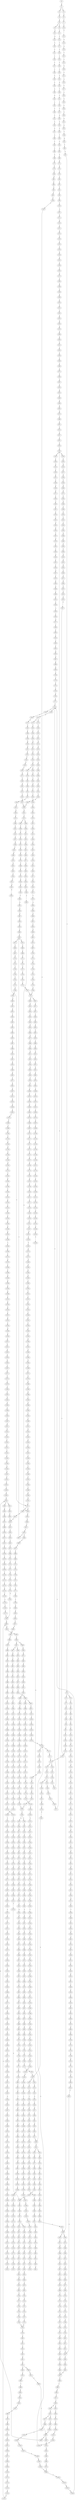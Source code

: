 strict digraph  {
	S0 -> S1 [ label = A ];
	S1 -> S2 [ label = G ];
	S1 -> S3 [ label = C ];
	S2 -> S4 [ label = A ];
	S3 -> S5 [ label = C ];
	S4 -> S6 [ label = G ];
	S5 -> S7 [ label = T ];
	S6 -> S8 [ label = T ];
	S6 -> S9 [ label = G ];
	S7 -> S10 [ label = C ];
	S8 -> S11 [ label = C ];
	S9 -> S12 [ label = C ];
	S10 -> S13 [ label = C ];
	S11 -> S14 [ label = T ];
	S12 -> S15 [ label = A ];
	S13 -> S16 [ label = A ];
	S14 -> S17 [ label = C ];
	S15 -> S18 [ label = G ];
	S16 -> S19 [ label = G ];
	S17 -> S20 [ label = T ];
	S18 -> S21 [ label = T ];
	S19 -> S22 [ label = T ];
	S20 -> S23 [ label = C ];
	S21 -> S24 [ label = C ];
	S22 -> S25 [ label = C ];
	S23 -> S26 [ label = T ];
	S24 -> S27 [ label = C ];
	S25 -> S28 [ label = G ];
	S26 -> S29 [ label = C ];
	S27 -> S30 [ label = T ];
	S28 -> S31 [ label = T ];
	S29 -> S32 [ label = G ];
	S30 -> S33 [ label = G ];
	S31 -> S34 [ label = G ];
	S32 -> S35 [ label = G ];
	S33 -> S36 [ label = C ];
	S34 -> S37 [ label = C ];
	S35 -> S38 [ label = T ];
	S36 -> S39 [ label = G ];
	S37 -> S40 [ label = C ];
	S38 -> S41 [ label = C ];
	S39 -> S42 [ label = G ];
	S40 -> S43 [ label = A ];
	S41 -> S44 [ label = T ];
	S42 -> S45 [ label = C ];
	S43 -> S46 [ label = C ];
	S44 -> S47 [ label = C ];
	S45 -> S48 [ label = C ];
	S46 -> S49 [ label = G ];
	S47 -> S50 [ label = G ];
	S48 -> S51 [ label = T ];
	S49 -> S52 [ label = A ];
	S50 -> S53 [ label = G ];
	S51 -> S54 [ label = G ];
	S52 -> S55 [ label = G ];
	S53 -> S56 [ label = T ];
	S54 -> S57 [ label = T ];
	S55 -> S58 [ label = T ];
	S56 -> S59 [ label = T ];
	S57 -> S60 [ label = G ];
	S58 -> S61 [ label = G ];
	S59 -> S62 [ label = C ];
	S60 -> S63 [ label = C ];
	S61 -> S64 [ label = T ];
	S62 -> S65 [ label = A ];
	S63 -> S66 [ label = T ];
	S64 -> S67 [ label = C ];
	S65 -> S68 [ label = A ];
	S66 -> S69 [ label = A ];
	S67 -> S70 [ label = T ];
	S68 -> S71 [ label = G ];
	S69 -> S72 [ label = C ];
	S70 -> S73 [ label = T ];
	S70 -> S74 [ label = C ];
	S71 -> S75 [ label = A ];
	S72 -> S76 [ label = C ];
	S73 -> S77 [ label = C ];
	S74 -> S78 [ label = C ];
	S75 -> S79 [ label = C ];
	S76 -> S80 [ label = T ];
	S77 -> S81 [ label = G ];
	S78 -> S82 [ label = G ];
	S79 -> S83 [ label = C ];
	S80 -> S84 [ label = G ];
	S81 -> S85 [ label = G ];
	S82 -> S86 [ label = T ];
	S83 -> S87 [ label = T ];
	S84 -> S88 [ label = T ];
	S85 -> S89 [ label = T ];
	S86 -> S90 [ label = T ];
	S87 -> S91 [ label = T ];
	S88 -> S92 [ label = C ];
	S89 -> S93 [ label = C ];
	S90 -> S94 [ label = C ];
	S91 -> S95 [ label = T ];
	S92 -> S96 [ label = C ];
	S93 -> S97 [ label = C ];
	S94 -> S98 [ label = C ];
	S95 -> S99 [ label = T ];
	S96 -> S100 [ label = T ];
	S97 -> S101 [ label = T ];
	S98 -> S102 [ label = T ];
	S99 -> S103 [ label = T ];
	S100 -> S104 [ label = T ];
	S101 -> S105 [ label = T ];
	S102 -> S106 [ label = T ];
	S103 -> S107 [ label = G ];
	S104 -> S108 [ label = G ];
	S105 -> S109 [ label = G ];
	S106 -> S110 [ label = A ];
	S107 -> S111 [ label = A ];
	S108 -> S112 [ label = A ];
	S108 -> S113 [ label = T ];
	S109 -> S114 [ label = A ];
	S110 -> S115 [ label = A ];
	S111 -> S116 [ label = A ];
	S112 -> S117 [ label = A ];
	S113 -> S118 [ label = A ];
	S114 -> S119 [ label = A ];
	S115 -> S120 [ label = A ];
	S116 -> S121 [ label = C ];
	S117 -> S122 [ label = C ];
	S118 -> S123 [ label = G ];
	S119 -> S122 [ label = C ];
	S120 -> S124 [ label = C ];
	S121 -> S125 [ label = A ];
	S122 -> S126 [ label = T ];
	S122 -> S127 [ label = A ];
	S123 -> S128 [ label = G ];
	S124 -> S129 [ label = A ];
	S125 -> S130 [ label = G ];
	S126 -> S131 [ label = T ];
	S127 -> S132 [ label = G ];
	S128 -> S133 [ label = A ];
	S129 -> S134 [ label = G ];
	S130 -> S135 [ label = T ];
	S131 -> S136 [ label = C ];
	S132 -> S137 [ label = G ];
	S133 -> S138 [ label = G ];
	S134 -> S139 [ label = G ];
	S135 -> S140 [ label = T ];
	S136 -> S141 [ label = A ];
	S137 -> S142 [ label = G ];
	S137 -> S143 [ label = T ];
	S138 -> S144 [ label = A ];
	S139 -> S145 [ label = T ];
	S140 -> S146 [ label = G ];
	S141 -> S147 [ label = A ];
	S142 -> S148 [ label = T ];
	S143 -> S149 [ label = C ];
	S144 -> S150 [ label = G ];
	S145 -> S151 [ label = C ];
	S146 -> S152 [ label = A ];
	S147 -> S153 [ label = C ];
	S148 -> S154 [ label = C ];
	S149 -> S155 [ label = C ];
	S150 -> S156 [ label = G ];
	S151 -> S157 [ label = T ];
	S152 -> S158 [ label = C ];
	S153 -> S159 [ label = C ];
	S153 -> S160 [ label = T ];
	S154 -> S161 [ label = C ];
	S155 -> S162 [ label = C ];
	S156 -> S163 [ label = T ];
	S157 -> S164 [ label = C ];
	S158 -> S165 [ label = T ];
	S159 -> S166 [ label = G ];
	S160 -> S167 [ label = G ];
	S161 -> S168 [ label = G ];
	S162 -> S169 [ label = T ];
	S163 -> S170 [ label = C ];
	S164 -> S171 [ label = T ];
	S165 -> S172 [ label = G ];
	S166 -> S173 [ label = G ];
	S167 -> S174 [ label = G ];
	S167 -> S175 [ label = C ];
	S168 -> S176 [ label = C ];
	S169 -> S177 [ label = T ];
	S170 -> S178 [ label = C ];
	S171 -> S179 [ label = C ];
	S172 -> S180 [ label = T ];
	S173 -> S181 [ label = C ];
	S174 -> S182 [ label = C ];
	S175 -> S183 [ label = C ];
	S176 -> S184 [ label = C ];
	S177 -> S185 [ label = C ];
	S178 -> S186 [ label = C ];
	S179 -> S187 [ label = C ];
	S180 -> S188 [ label = A ];
	S181 -> S189 [ label = C ];
	S182 -> S190 [ label = C ];
	S183 -> S191 [ label = C ];
	S184 -> S192 [ label = G ];
	S185 -> S193 [ label = T ];
	S185 -> S194 [ label = G ];
	S186 -> S195 [ label = A ];
	S186 -> S196 [ label = G ];
	S187 -> S197 [ label = G ];
	S188 -> S198 [ label = C ];
	S189 -> S199 [ label = C ];
	S190 -> S200 [ label = C ];
	S191 -> S201 [ label = T ];
	S192 -> S202 [ label = C ];
	S192 -> S203 [ label = G ];
	S193 -> S204 [ label = C ];
	S194 -> S205 [ label = C ];
	S195 -> S206 [ label = G ];
	S196 -> S207 [ label = G ];
	S197 -> S208 [ label = T ];
	S198 -> S209 [ label = A ];
	S199 -> S210 [ label = A ];
	S200 -> S211 [ label = A ];
	S201 -> S212 [ label = A ];
	S202 -> S213 [ label = A ];
	S203 -> S214 [ label = A ];
	S204 -> S215 [ label = G ];
	S205 -> S216 [ label = A ];
	S206 -> S217 [ label = A ];
	S207 -> S218 [ label = A ];
	S208 -> S219 [ label = A ];
	S209 -> S220 [ label = C ];
	S210 -> S221 [ label = G ];
	S211 -> S222 [ label = G ];
	S212 -> S223 [ label = G ];
	S213 -> S224 [ label = C ];
	S214 -> S225 [ label = A ];
	S215 -> S226 [ label = T ];
	S216 -> S227 [ label = C ];
	S217 -> S228 [ label = G ];
	S218 -> S229 [ label = G ];
	S219 -> S230 [ label = C ];
	S220 -> S231 [ label = T ];
	S221 -> S232 [ label = T ];
	S222 -> S233 [ label = G ];
	S223 -> S234 [ label = G ];
	S224 -> S235 [ label = G ];
	S225 -> S236 [ label = C ];
	S226 -> S237 [ label = A ];
	S227 -> S238 [ label = G ];
	S228 -> S239 [ label = C ];
	S229 -> S240 [ label = G ];
	S230 -> S241 [ label = A ];
	S231 -> S242 [ label = T ];
	S232 -> S243 [ label = T ];
	S233 -> S244 [ label = T ];
	S234 -> S245 [ label = T ];
	S235 -> S246 [ label = C ];
	S236 -> S247 [ label = T ];
	S237 -> S248 [ label = C ];
	S238 -> S249 [ label = T ];
	S239 -> S250 [ label = C ];
	S240 -> S251 [ label = C ];
	S241 -> S252 [ label = T ];
	S242 -> S253 [ label = G ];
	S243 -> S254 [ label = G ];
	S244 -> S255 [ label = G ];
	S245 -> S256 [ label = G ];
	S246 -> S257 [ label = G ];
	S247 -> S258 [ label = G ];
	S248 -> S259 [ label = G ];
	S249 -> S260 [ label = G ];
	S250 -> S261 [ label = A ];
	S251 -> S262 [ label = G ];
	S252 -> S263 [ label = G ];
	S253 -> S264 [ label = G ];
	S254 -> S265 [ label = T ];
	S255 -> S266 [ label = C ];
	S255 -> S267 [ label = G ];
	S256 -> S268 [ label = T ];
	S257 -> S269 [ label = C ];
	S258 -> S270 [ label = C ];
	S259 -> S271 [ label = G ];
	S260 -> S272 [ label = G ];
	S261 -> S273 [ label = C ];
	S262 -> S274 [ label = T ];
	S263 -> S275 [ label = G ];
	S264 -> S276 [ label = A ];
	S265 -> S277 [ label = G ];
	S266 -> S278 [ label = G ];
	S267 -> S279 [ label = G ];
	S268 -> S280 [ label = G ];
	S269 -> S281 [ label = A ];
	S270 -> S282 [ label = A ];
	S271 -> S283 [ label = C ];
	S272 -> S284 [ label = C ];
	S273 -> S285 [ label = G ];
	S274 -> S286 [ label = G ];
	S275 -> S287 [ label = C ];
	S276 -> S288 [ label = G ];
	S277 -> S289 [ label = C ];
	S278 -> S290 [ label = C ];
	S279 -> S291 [ label = C ];
	S280 -> S292 [ label = C ];
	S281 -> S293 [ label = G ];
	S282 -> S294 [ label = A ];
	S283 -> S295 [ label = T ];
	S284 -> S296 [ label = G ];
	S285 -> S297 [ label = G ];
	S286 -> S298 [ label = G ];
	S287 -> S299 [ label = G ];
	S288 -> S300 [ label = A ];
	S289 -> S301 [ label = G ];
	S290 -> S302 [ label = G ];
	S291 -> S303 [ label = T ];
	S292 -> S304 [ label = G ];
	S293 -> S305 [ label = C ];
	S294 -> S306 [ label = C ];
	S295 -> S307 [ label = A ];
	S296 -> S308 [ label = T ];
	S297 -> S309 [ label = T ];
	S298 -> S310 [ label = T ];
	S299 -> S311 [ label = C ];
	S300 -> S312 [ label = C ];
	S301 -> S313 [ label = T ];
	S302 -> S314 [ label = T ];
	S303 -> S315 [ label = T ];
	S304 -> S316 [ label = T ];
	S305 -> S317 [ label = C ];
	S306 -> S318 [ label = C ];
	S307 -> S319 [ label = C ];
	S308 -> S320 [ label = C ];
	S309 -> S321 [ label = T ];
	S310 -> S322 [ label = A ];
	S311 -> S323 [ label = C ];
	S312 -> S324 [ label = C ];
	S313 -> S325 [ label = C ];
	S314 -> S326 [ label = C ];
	S315 -> S327 [ label = C ];
	S316 -> S328 [ label = C ];
	S317 -> S329 [ label = G ];
	S318 -> S330 [ label = A ];
	S319 -> S331 [ label = T ];
	S320 -> S332 [ label = C ];
	S321 -> S333 [ label = A ];
	S322 -> S334 [ label = T ];
	S323 -> S335 [ label = C ];
	S324 -> S336 [ label = C ];
	S325 -> S337 [ label = G ];
	S326 -> S338 [ label = G ];
	S327 -> S339 [ label = G ];
	S328 -> S340 [ label = G ];
	S329 -> S341 [ label = G ];
	S330 -> S342 [ label = G ];
	S331 -> S343 [ label = G ];
	S332 -> S344 [ label = C ];
	S333 -> S345 [ label = C ];
	S334 -> S346 [ label = G ];
	S335 -> S347 [ label = C ];
	S336 -> S348 [ label = C ];
	S337 -> S349 [ label = A ];
	S338 -> S350 [ label = T ];
	S339 -> S351 [ label = A ];
	S340 -> S349 [ label = A ];
	S341 -> S352 [ label = C ];
	S341 -> S353 [ label = T ];
	S342 -> S354 [ label = A ];
	S343 -> S355 [ label = G ];
	S344 -> S356 [ label = C ];
	S345 -> S357 [ label = T ];
	S346 -> S358 [ label = A ];
	S347 -> S359 [ label = C ];
	S348 -> S360 [ label = C ];
	S349 -> S361 [ label = A ];
	S350 -> S362 [ label = G ];
	S351 -> S363 [ label = A ];
	S352 -> S364 [ label = A ];
	S353 -> S365 [ label = G ];
	S354 -> S366 [ label = A ];
	S355 -> S367 [ label = T ];
	S356 -> S368 [ label = A ];
	S357 -> S369 [ label = G ];
	S358 -> S370 [ label = G ];
	S359 -> S371 [ label = A ];
	S360 -> S372 [ label = C ];
	S361 -> S373 [ label = C ];
	S362 -> S374 [ label = C ];
	S363 -> S375 [ label = C ];
	S364 -> S376 [ label = C ];
	S365 -> S377 [ label = G ];
	S366 -> S378 [ label = C ];
	S367 -> S379 [ label = G ];
	S368 -> S380 [ label = C ];
	S369 -> S381 [ label = C ];
	S370 -> S382 [ label = C ];
	S371 -> S383 [ label = C ];
	S372 -> S384 [ label = T ];
	S373 -> S385 [ label = C ];
	S373 -> S386 [ label = A ];
	S374 -> S387 [ label = A ];
	S375 -> S388 [ label = A ];
	S376 -> S389 [ label = T ];
	S377 -> S390 [ label = A ];
	S378 -> S391 [ label = A ];
	S379 -> S392 [ label = C ];
	S380 -> S393 [ label = T ];
	S381 -> S394 [ label = A ];
	S382 -> S395 [ label = G ];
	S383 -> S396 [ label = T ];
	S384 -> S397 [ label = T ];
	S385 -> S398 [ label = T ];
	S386 -> S399 [ label = C ];
	S387 -> S400 [ label = T ];
	S388 -> S401 [ label = C ];
	S389 -> S402 [ label = T ];
	S390 -> S403 [ label = A ];
	S391 -> S404 [ label = G ];
	S392 -> S405 [ label = T ];
	S393 -> S406 [ label = T ];
	S394 -> S407 [ label = G ];
	S395 -> S408 [ label = G ];
	S396 -> S409 [ label = T ];
	S397 -> S410 [ label = C ];
	S398 -> S411 [ label = T ];
	S399 -> S412 [ label = C ];
	S400 -> S413 [ label = C ];
	S401 -> S414 [ label = G ];
	S402 -> S415 [ label = C ];
	S403 -> S416 [ label = G ];
	S404 -> S417 [ label = C ];
	S405 -> S418 [ label = A ];
	S406 -> S419 [ label = G ];
	S407 -> S420 [ label = A ];
	S408 -> S421 [ label = T ];
	S409 -> S422 [ label = T ];
	S410 -> S423 [ label = A ];
	S411 -> S424 [ label = C ];
	S412 -> S425 [ label = C ];
	S413 -> S426 [ label = C ];
	S414 -> S427 [ label = C ];
	S415 -> S428 [ label = A ];
	S416 -> S429 [ label = A ];
	S417 -> S430 [ label = C ];
	S418 -> S431 [ label = C ];
	S419 -> S432 [ label = A ];
	S420 -> S433 [ label = C ];
	S421 -> S434 [ label = C ];
	S422 -> S435 [ label = A ];
	S423 -> S436 [ label = G ];
	S424 -> S437 [ label = G ];
	S425 -> S438 [ label = G ];
	S426 -> S439 [ label = G ];
	S427 -> S440 [ label = G ];
	S428 -> S441 [ label = G ];
	S429 -> S442 [ label = A ];
	S430 -> S443 [ label = G ];
	S431 -> S444 [ label = T ];
	S432 -> S445 [ label = G ];
	S433 -> S446 [ label = G ];
	S434 -> S447 [ label = G ];
	S435 -> S448 [ label = G ];
	S436 -> S449 [ label = A ];
	S437 -> S450 [ label = T ];
	S438 -> S451 [ label = T ];
	S439 -> S452 [ label = C ];
	S440 -> S453 [ label = C ];
	S441 -> S454 [ label = C ];
	S442 -> S455 [ label = C ];
	S443 -> S456 [ label = T ];
	S444 -> S457 [ label = G ];
	S445 -> S458 [ label = C ];
	S446 -> S459 [ label = G ];
	S447 -> S460 [ label = C ];
	S448 -> S461 [ label = C ];
	S449 -> S462 [ label = G ];
	S450 -> S463 [ label = A ];
	S451 -> S464 [ label = A ];
	S452 -> S465 [ label = A ];
	S453 -> S466 [ label = A ];
	S454 -> S467 [ label = C ];
	S455 -> S468 [ label = G ];
	S456 -> S469 [ label = C ];
	S457 -> S470 [ label = T ];
	S458 -> S471 [ label = C ];
	S459 -> S472 [ label = A ];
	S460 -> S473 [ label = A ];
	S461 -> S474 [ label = C ];
	S462 -> S475 [ label = G ];
	S463 -> S476 [ label = C ];
	S464 -> S477 [ label = C ];
	S465 -> S478 [ label = C ];
	S466 -> S479 [ label = C ];
	S467 -> S480 [ label = G ];
	S468 -> S481 [ label = G ];
	S469 -> S482 [ label = C ];
	S470 -> S483 [ label = A ];
	S471 -> S484 [ label = G ];
	S472 -> S485 [ label = C ];
	S473 -> S486 [ label = C ];
	S474 -> S487 [ label = G ];
	S475 -> S488 [ label = T ];
	S476 -> S489 [ label = T ];
	S477 -> S490 [ label = G ];
	S478 -> S491 [ label = G ];
	S479 -> S492 [ label = G ];
	S480 -> S493 [ label = C ];
	S481 -> S494 [ label = C ];
	S482 -> S495 [ label = T ];
	S483 -> S496 [ label = A ];
	S484 -> S497 [ label = C ];
	S485 -> S498 [ label = A ];
	S486 -> S499 [ label = G ];
	S487 -> S500 [ label = T ];
	S488 -> S501 [ label = C ];
	S489 -> S502 [ label = T ];
	S490 -> S503 [ label = T ];
	S491 -> S504 [ label = T ];
	S492 -> S505 [ label = T ];
	S493 -> S506 [ label = C ];
	S494 -> S507 [ label = A ];
	S495 -> S508 [ label = C ];
	S496 -> S509 [ label = C ];
	S497 -> S510 [ label = C ];
	S498 -> S511 [ label = C ];
	S499 -> S512 [ label = C ];
	S500 -> S513 [ label = C ];
	S501 -> S514 [ label = C ];
	S502 -> S515 [ label = C ];
	S503 -> S516 [ label = C ];
	S504 -> S517 [ label = C ];
	S505 -> S518 [ label = C ];
	S506 -> S519 [ label = C ];
	S507 -> S520 [ label = C ];
	S508 -> S521 [ label = T ];
	S509 -> S522 [ label = A ];
	S510 -> S523 [ label = C ];
	S511 -> S524 [ label = A ];
	S512 -> S525 [ label = G ];
	S513 -> S526 [ label = C ];
	S514 -> S527 [ label = C ];
	S515 -> S528 [ label = A ];
	S516 -> S529 [ label = C ];
	S517 -> S530 [ label = G ];
	S518 -> S531 [ label = C ];
	S519 -> S532 [ label = C ];
	S520 -> S533 [ label = C ];
	S520 -> S534 [ label = T ];
	S521 -> S535 [ label = G ];
	S522 -> S536 [ label = C ];
	S523 -> S537 [ label = C ];
	S524 -> S538 [ label = C ];
	S525 -> S539 [ label = C ];
	S526 -> S540 [ label = C ];
	S527 -> S541 [ label = T ];
	S528 -> S542 [ label = A ];
	S529 -> S543 [ label = A ];
	S530 -> S544 [ label = A ];
	S531 -> S545 [ label = A ];
	S532 -> S546 [ label = T ];
	S533 -> S547 [ label = G ];
	S534 -> S548 [ label = G ];
	S535 -> S549 [ label = T ];
	S536 -> S550 [ label = A ];
	S537 -> S546 [ label = T ];
	S538 -> S551 [ label = C ];
	S539 -> S552 [ label = G ];
	S540 -> S553 [ label = A ];
	S541 -> S554 [ label = T ];
	S542 -> S555 [ label = G ];
	S543 -> S556 [ label = G ];
	S544 -> S557 [ label = G ];
	S545 -> S558 [ label = G ];
	S546 -> S559 [ label = T ];
	S546 -> S560 [ label = C ];
	S547 -> S561 [ label = G ];
	S548 -> S562 [ label = G ];
	S549 -> S563 [ label = C ];
	S550 -> S564 [ label = C ];
	S551 -> S565 [ label = T ];
	S552 -> S566 [ label = G ];
	S553 -> S567 [ label = C ];
	S554 -> S185 [ label = C ];
	S555 -> S568 [ label = C ];
	S556 -> S569 [ label = C ];
	S557 -> S570 [ label = C ];
	S558 -> S571 [ label = C ];
	S559 -> S572 [ label = C ];
	S560 -> S573 [ label = C ];
	S561 -> S574 [ label = G ];
	S562 -> S575 [ label = G ];
	S563 -> S576 [ label = G ];
	S564 -> S577 [ label = G ];
	S565 -> S578 [ label = C ];
	S566 -> S579 [ label = C ];
	S567 -> S580 [ label = C ];
	S568 -> S581 [ label = G ];
	S569 -> S582 [ label = G ];
	S570 -> S583 [ label = G ];
	S571 -> S584 [ label = T ];
	S571 -> S582 [ label = G ];
	S572 -> S585 [ label = A ];
	S573 -> S586 [ label = A ];
	S574 -> S587 [ label = A ];
	S575 -> S588 [ label = A ];
	S576 -> S589 [ label = T ];
	S577 -> S590 [ label = C ];
	S578 -> S591 [ label = T ];
	S579 -> S592 [ label = T ];
	S580 -> S593 [ label = A ];
	S581 -> S594 [ label = A ];
	S582 -> S595 [ label = A ];
	S583 -> S596 [ label = A ];
	S584 -> S597 [ label = T ];
	S585 -> S598 [ label = C ];
	S586 -> S599 [ label = C ];
	S587 -> S600 [ label = A ];
	S588 -> S601 [ label = A ];
	S589 -> S602 [ label = G ];
	S590 -> S603 [ label = T ];
	S591 -> S604 [ label = A ];
	S592 -> S605 [ label = G ];
	S593 -> S606 [ label = C ];
	S594 -> S607 [ label = G ];
	S595 -> S608 [ label = G ];
	S596 -> S609 [ label = G ];
	S597 -> S610 [ label = C ];
	S598 -> S611 [ label = G ];
	S599 -> S612 [ label = C ];
	S600 -> S613 [ label = T ];
	S601 -> S614 [ label = C ];
	S602 -> S615 [ label = G ];
	S603 -> S616 [ label = C ];
	S604 -> S617 [ label = G ];
	S605 -> S618 [ label = G ];
	S606 -> S619 [ label = C ];
	S607 -> S620 [ label = T ];
	S608 -> S621 [ label = T ];
	S609 -> S622 [ label = T ];
	S610 -> S623 [ label = A ];
	S611 -> S624 [ label = C ];
	S612 -> S625 [ label = C ];
	S613 -> S626 [ label = T ];
	S614 -> S627 [ label = T ];
	S615 -> S628 [ label = T ];
	S616 -> S629 [ label = C ];
	S617 -> S630 [ label = A ];
	S618 -> S631 [ label = A ];
	S619 -> S632 [ label = G ];
	S620 -> S633 [ label = C ];
	S621 -> S634 [ label = C ];
	S622 -> S635 [ label = C ];
	S623 -> S636 [ label = C ];
	S624 -> S637 [ label = T ];
	S625 -> S638 [ label = G ];
	S626 -> S639 [ label = G ];
	S627 -> S640 [ label = G ];
	S628 -> S641 [ label = A ];
	S629 -> S642 [ label = T ];
	S630 -> S643 [ label = A ];
	S631 -> S644 [ label = A ];
	S632 -> S645 [ label = A ];
	S633 -> S646 [ label = C ];
	S634 -> S647 [ label = C ];
	S634 -> S648 [ label = T ];
	S635 -> S649 [ label = G ];
	S636 -> S650 [ label = G ];
	S637 -> S651 [ label = C ];
	S638 -> S652 [ label = C ];
	S639 -> S653 [ label = A ];
	S640 -> S654 [ label = G ];
	S642 -> S655 [ label = A ];
	S643 -> S656 [ label = C ];
	S644 -> S657 [ label = T ];
	S645 -> S658 [ label = T ];
	S646 -> S659 [ label = C ];
	S647 -> S659 [ label = C ];
	S648 -> S660 [ label = C ];
	S649 -> S661 [ label = A ];
	S650 -> S662 [ label = C ];
	S651 -> S663 [ label = C ];
	S652 -> S664 [ label = C ];
	S653 -> S665 [ label = A ];
	S654 -> S666 [ label = A ];
	S655 -> S667 [ label = G ];
	S656 -> S668 [ label = G ];
	S657 -> S669 [ label = G ];
	S658 -> S670 [ label = C ];
	S659 -> S671 [ label = T ];
	S659 -> S672 [ label = G ];
	S660 -> S673 [ label = G ];
	S661 -> S674 [ label = A ];
	S662 -> S675 [ label = C ];
	S663 -> S676 [ label = G ];
	S664 -> S677 [ label = G ];
	S665 -> S678 [ label = C ];
	S666 -> S679 [ label = C ];
	S667 -> S680 [ label = A ];
	S668 -> S681 [ label = A ];
	S669 -> S682 [ label = G ];
	S670 -> S683 [ label = G ];
	S671 -> S684 [ label = C ];
	S672 -> S685 [ label = C ];
	S673 -> S686 [ label = T ];
	S674 -> S687 [ label = C ];
	S675 -> S688 [ label = C ];
	S676 -> S689 [ label = G ];
	S677 -> S690 [ label = G ];
	S678 -> S691 [ label = C ];
	S679 -> S692 [ label = C ];
	S680 -> S693 [ label = A ];
	S681 -> S694 [ label = G ];
	S682 -> S695 [ label = G ];
	S683 -> S696 [ label = G ];
	S684 -> S697 [ label = C ];
	S685 -> S698 [ label = C ];
	S686 -> S699 [ label = C ];
	S687 -> S700 [ label = C ];
	S688 -> S701 [ label = T ];
	S689 -> S702 [ label = T ];
	S690 -> S703 [ label = T ];
	S691 -> S704 [ label = C ];
	S692 -> S705 [ label = C ];
	S693 -> S706 [ label = C ];
	S694 -> S707 [ label = G ];
	S695 -> S708 [ label = G ];
	S696 -> S709 [ label = T ];
	S697 -> S710 [ label = G ];
	S698 -> S711 [ label = T ];
	S699 -> S712 [ label = T ];
	S700 -> S713 [ label = T ];
	S701 -> S714 [ label = T ];
	S702 -> S715 [ label = T ];
	S703 -> S716 [ label = C ];
	S704 -> S717 [ label = G ];
	S705 -> S718 [ label = G ];
	S706 -> S719 [ label = T ];
	S707 -> S720 [ label = T ];
	S708 -> S721 [ label = T ];
	S709 -> S722 [ label = T ];
	S710 -> S723 [ label = G ];
	S711 -> S724 [ label = G ];
	S712 -> S725 [ label = G ];
	S713 -> S726 [ label = G ];
	S714 -> S727 [ label = C ];
	S715 -> S728 [ label = G ];
	S716 -> S729 [ label = C ];
	S717 -> S730 [ label = T ];
	S718 -> S731 [ label = T ];
	S719 -> S732 [ label = T ];
	S720 -> S733 [ label = G ];
	S721 -> S734 [ label = C ];
	S722 -> S735 [ label = C ];
	S723 -> S736 [ label = T ];
	S724 -> S737 [ label = T ];
	S725 -> S738 [ label = T ];
	S726 -> S739 [ label = T ];
	S727 -> S740 [ label = A ];
	S728 -> S741 [ label = C ];
	S729 -> S742 [ label = C ];
	S730 -> S743 [ label = C ];
	S731 -> S744 [ label = C ];
	S732 -> S745 [ label = C ];
	S733 -> S746 [ label = T ];
	S734 -> S747 [ label = C ];
	S735 -> S748 [ label = C ];
	S736 -> S749 [ label = C ];
	S737 -> S750 [ label = C ];
	S738 -> S751 [ label = T ];
	S739 -> S752 [ label = C ];
	S740 -> S753 [ label = T ];
	S741 -> S754 [ label = A ];
	S742 -> S755 [ label = A ];
	S743 -> S756 [ label = T ];
	S744 -> S757 [ label = T ];
	S745 -> S758 [ label = A ];
	S746 -> S759 [ label = C ];
	S747 -> S760 [ label = G ];
	S748 -> S761 [ label = A ];
	S749 -> S762 [ label = T ];
	S750 -> S763 [ label = G ];
	S751 -> S764 [ label = C ];
	S752 -> S765 [ label = G ];
	S753 -> S766 [ label = C ];
	S754 -> S767 [ label = C ];
	S755 -> S768 [ label = G ];
	S756 -> S769 [ label = C ];
	S757 -> S770 [ label = C ];
	S758 -> S771 [ label = A ];
	S759 -> S772 [ label = C ];
	S760 -> S773 [ label = C ];
	S761 -> S774 [ label = G ];
	S762 -> S775 [ label = G ];
	S763 -> S776 [ label = C ];
	S764 -> S777 [ label = C ];
	S765 -> S778 [ label = C ];
	S766 -> S779 [ label = C ];
	S767 -> S780 [ label = T ];
	S768 -> S781 [ label = T ];
	S769 -> S782 [ label = G ];
	S770 -> S782 [ label = G ];
	S771 -> S153 [ label = C ];
	S772 -> S783 [ label = C ];
	S773 -> S784 [ label = C ];
	S774 -> S785 [ label = T ];
	S775 -> S786 [ label = G ];
	S776 -> S787 [ label = G ];
	S777 -> S788 [ label = G ];
	S778 -> S789 [ label = G ];
	S779 -> S790 [ label = A ];
	S780 -> S791 [ label = G ];
	S781 -> S792 [ label = G ];
	S782 -> S793 [ label = G ];
	S783 -> S794 [ label = T ];
	S784 -> S192 [ label = G ];
	S785 -> S795 [ label = G ];
	S786 -> S796 [ label = A ];
	S787 -> S797 [ label = C ];
	S788 -> S798 [ label = T ];
	S789 -> S797 [ label = C ];
	S790 -> S799 [ label = G ];
	S791 -> S800 [ label = G ];
	S792 -> S801 [ label = G ];
	S793 -> S802 [ label = C ];
	S794 -> S803 [ label = G ];
	S795 -> S804 [ label = G ];
	S796 -> S805 [ label = G ];
	S797 -> S806 [ label = G ];
	S797 -> S807 [ label = A ];
	S798 -> S808 [ label = G ];
	S799 -> S809 [ label = A ];
	S800 -> S810 [ label = T ];
	S801 -> S811 [ label = T ];
	S802 -> S812 [ label = A ];
	S803 -> S813 [ label = T ];
	S804 -> S814 [ label = T ];
	S805 -> S815 [ label = G ];
	S806 -> S816 [ label = A ];
	S807 -> S817 [ label = A ];
	S808 -> S818 [ label = G ];
	S809 -> S819 [ label = A ];
	S810 -> S820 [ label = C ];
	S811 -> S821 [ label = C ];
	S812 -> S822 [ label = C ];
	S813 -> S823 [ label = C ];
	S814 -> S824 [ label = C ];
	S815 -> S825 [ label = G ];
	S816 -> S826 [ label = G ];
	S817 -> S827 [ label = C ];
	S818 -> S828 [ label = C ];
	S819 -> S829 [ label = C ];
	S820 -> S830 [ label = G ];
	S821 -> S831 [ label = G ];
	S822 -> S832 [ label = C ];
	S823 -> S833 [ label = C ];
	S824 -> S831 [ label = G ];
	S825 -> S834 [ label = T ];
	S826 -> S835 [ label = C ];
	S827 -> S836 [ label = C ];
	S828 -> S837 [ label = C ];
	S829 -> S838 [ label = C ];
	S830 -> S839 [ label = T ];
	S831 -> S840 [ label = T ];
	S832 -> S841 [ label = G ];
	S833 -> S842 [ label = T ];
	S834 -> S843 [ label = G ];
	S835 -> S844 [ label = A ];
	S836 -> S845 [ label = C ];
	S837 -> S846 [ label = C ];
	S838 -> S847 [ label = A ];
	S838 -> S848 [ label = G ];
	S839 -> S849 [ label = C ];
	S840 -> S850 [ label = C ];
	S841 -> S851 [ label = A ];
	S842 -> S852 [ label = A ];
	S843 -> S853 [ label = T ];
	S844 -> S854 [ label = G ];
	S845 -> S855 [ label = G ];
	S846 -> S856 [ label = G ];
	S847 -> S857 [ label = G ];
	S847 -> S858 [ label = C ];
	S848 -> S859 [ label = G ];
	S849 -> S860 [ label = C ];
	S850 -> S861 [ label = C ];
	S851 -> S862 [ label = G ];
	S851 -> S863 [ label = A ];
	S852 -> S864 [ label = C ];
	S853 -> S865 [ label = T ];
	S854 -> S866 [ label = T ];
	S855 -> S867 [ label = T ];
	S856 -> S868 [ label = T ];
	S857 -> S869 [ label = A ];
	S858 -> S870 [ label = C ];
	S859 -> S871 [ label = A ];
	S860 -> S872 [ label = G ];
	S861 -> S872 [ label = G ];
	S862 -> S873 [ label = T ];
	S863 -> S874 [ label = T ];
	S864 -> S875 [ label = T ];
	S865 -> S876 [ label = C ];
	S866 -> S877 [ label = G ];
	S867 -> S878 [ label = A ];
	S868 -> S879 [ label = C ];
	S869 -> S880 [ label = C ];
	S870 -> S881 [ label = A ];
	S871 -> S882 [ label = C ];
	S872 -> S883 [ label = T ];
	S873 -> S884 [ label = C ];
	S874 -> S885 [ label = G ];
	S875 -> S886 [ label = A ];
	S876 -> S887 [ label = C ];
	S877 -> S888 [ label = C ];
	S878 -> S889 [ label = C ];
	S879 -> S890 [ label = C ];
	S880 -> S891 [ label = T ];
	S881 -> S892 [ label = C ];
	S882 -> S893 [ label = G ];
	S883 -> S894 [ label = C ];
	S884 -> S895 [ label = C ];
	S885 -> S896 [ label = T ];
	S886 -> S897 [ label = C ];
	S887 -> S898 [ label = A ];
	S888 -> S899 [ label = A ];
	S889 -> S900 [ label = A ];
	S890 -> S901 [ label = A ];
	S891 -> S902 [ label = C ];
	S892 -> S903 [ label = C ];
	S893 -> S904 [ label = C ];
	S894 -> S905 [ label = A ];
	S895 -> S906 [ label = A ];
	S895 -> S907 [ label = T ];
	S896 -> S908 [ label = A ];
	S897 -> S909 [ label = C ];
	S898 -> S910 [ label = G ];
	S899 -> S911 [ label = A ];
	S900 -> S912 [ label = G ];
	S901 -> S913 [ label = G ];
	S902 -> S914 [ label = C ];
	S903 -> S915 [ label = C ];
	S904 -> S916 [ label = C ];
	S905 -> S917 [ label = C ];
	S906 -> S918 [ label = G ];
	S907 -> S919 [ label = C ];
	S908 -> S920 [ label = G ];
	S909 -> S921 [ label = A ];
	S910 -> S922 [ label = C ];
	S911 -> S923 [ label = C ];
	S912 -> S924 [ label = C ];
	S913 -> S925 [ label = T ];
	S914 -> S926 [ label = C ];
	S915 -> S927 [ label = C ];
	S916 -> S928 [ label = C ];
	S917 -> S929 [ label = C ];
	S918 -> S930 [ label = T ];
	S918 -> S931 [ label = C ];
	S919 -> S932 [ label = G ];
	S920 -> S933 [ label = T ];
	S921 -> S934 [ label = G ];
	S922 -> S935 [ label = A ];
	S923 -> S936 [ label = A ];
	S924 -> S937 [ label = A ];
	S925 -> S938 [ label = A ];
	S926 -> S939 [ label = A ];
	S927 -> S940 [ label = T ];
	S928 -> S941 [ label = A ];
	S929 -> S942 [ label = C ];
	S929 -> S943 [ label = G ];
	S930 -> S944 [ label = A ];
	S931 -> S945 [ label = T ];
	S932 -> S946 [ label = A ];
	S933 -> S947 [ label = T ];
	S934 -> S948 [ label = G ];
	S935 -> S949 [ label = G ];
	S936 -> S950 [ label = G ];
	S937 -> S951 [ label = G ];
	S938 -> S952 [ label = G ];
	S939 -> S953 [ label = T ];
	S940 -> S954 [ label = T ];
	S941 -> S955 [ label = T ];
	S942 -> S956 [ label = T ];
	S943 -> S957 [ label = A ];
	S944 -> S958 [ label = G ];
	S945 -> S959 [ label = T ];
	S946 -> S960 [ label = A ];
	S947 -> S961 [ label = T ];
	S948 -> S962 [ label = A ];
	S949 -> S963 [ label = A ];
	S950 -> S964 [ label = C ];
	S951 -> S965 [ label = G ];
	S952 -> S966 [ label = C ];
	S953 -> S967 [ label = C ];
	S954 -> S968 [ label = C ];
	S955 -> S969 [ label = C ];
	S956 -> S970 [ label = G ];
	S957 -> S971 [ label = A ];
	S957 -> S972 [ label = G ];
	S958 -> S973 [ label = G ];
	S959 -> S610 [ label = C ];
	S960 -> S974 [ label = C ];
	S961 -> S975 [ label = C ];
	S962 -> S976 [ label = G ];
	S963 -> S977 [ label = T ];
	S964 -> S978 [ label = T ];
	S965 -> S979 [ label = T ];
	S966 -> S980 [ label = T ];
	S967 -> S981 [ label = T ];
	S968 -> S982 [ label = C ];
	S968 -> S983 [ label = G ];
	S969 -> S984 [ label = G ];
	S970 -> S985 [ label = T ];
	S971 -> S986 [ label = T ];
	S972 -> S987 [ label = T ];
	S973 -> S988 [ label = G ];
	S974 -> S989 [ label = T ];
	S975 -> S990 [ label = A ];
	S976 -> S991 [ label = A ];
	S977 -> S992 [ label = A ];
	S978 -> S993 [ label = A ];
	S979 -> S994 [ label = G ];
	S980 -> S995 [ label = C ];
	S981 -> S996 [ label = G ];
	S982 -> S997 [ label = T ];
	S983 -> S998 [ label = A ];
	S984 -> S999 [ label = T ];
	S985 -> S1000 [ label = C ];
	S986 -> S1001 [ label = C ];
	S987 -> S1002 [ label = C ];
	S988 -> S1003 [ label = T ];
	S989 -> S1004 [ label = T ];
	S990 -> S1005 [ label = C ];
	S991 -> S1006 [ label = G ];
	S992 -> S1007 [ label = A ];
	S993 -> S1008 [ label = C ];
	S994 -> S1009 [ label = C ];
	S995 -> S1010 [ label = C ];
	S996 -> S1011 [ label = C ];
	S997 -> S1012 [ label = G ];
	S998 -> S1013 [ label = T ];
	S999 -> S1014 [ label = C ];
	S1000 -> S1015 [ label = C ];
	S1001 -> S1016 [ label = C ];
	S1002 -> S895 [ label = C ];
	S1003 -> S1017 [ label = C ];
	S1004 -> S1018 [ label = C ];
	S1005 -> S1019 [ label = T ];
	S1006 -> S1020 [ label = T ];
	S1007 -> S1021 [ label = A ];
	S1008 -> S1022 [ label = G ];
	S1009 -> S1023 [ label = A ];
	S1010 -> S1024 [ label = A ];
	S1011 -> S1025 [ label = C ];
	S1012 -> S1026 [ label = T ];
	S1013 -> S1027 [ label = C ];
	S1014 -> S1028 [ label = C ];
	S1015 -> S1029 [ label = T ];
	S1016 -> S1030 [ label = T ];
	S1017 -> S1031 [ label = A ];
	S1018 -> S1032 [ label = A ];
	S1019 -> S1033 [ label = C ];
	S1020 -> S1034 [ label = C ];
	S1021 -> S1035 [ label = A ];
	S1022 -> S1036 [ label = A ];
	S1023 -> S1037 [ label = C ];
	S1024 -> S1038 [ label = C ];
	S1025 -> S1039 [ label = A ];
	S1026 -> S1040 [ label = C ];
	S1027 -> S1041 [ label = G ];
	S1028 -> S1042 [ label = T ];
	S1029 -> S1043 [ label = T ];
	S1030 -> S1044 [ label = C ];
	S1031 -> S1045 [ label = C ];
	S1032 -> S1046 [ label = A ];
	S1033 -> S1047 [ label = C ];
	S1034 -> S1048 [ label = A ];
	S1035 -> S1049 [ label = A ];
	S1036 -> S1050 [ label = G ];
	S1037 -> S1051 [ label = G ];
	S1038 -> S1052 [ label = C ];
	S1039 -> S1053 [ label = G ];
	S1040 -> S1054 [ label = C ];
	S1041 -> S1055 [ label = T ];
	S1042 -> S1056 [ label = C ];
	S1043 -> S108 [ label = G ];
	S1044 -> S1057 [ label = G ];
	S1045 -> S1058 [ label = T ];
	S1046 -> S153 [ label = C ];
	S1047 -> S1059 [ label = T ];
	S1048 -> S1060 [ label = G ];
	S1049 -> S1061 [ label = C ];
	S1050 -> S1062 [ label = A ];
	S1051 -> S1063 [ label = C ];
	S1052 -> S1064 [ label = G ];
	S1053 -> S1065 [ label = T ];
	S1054 -> S1066 [ label = T ];
	S1055 -> S1067 [ label = T ];
	S1056 -> S1068 [ label = T ];
	S1057 -> S1069 [ label = A ];
	S1058 -> S1070 [ label = C ];
	S1059 -> S1071 [ label = T ];
	S1060 -> S1072 [ label = G ];
	S1061 -> S1073 [ label = T ];
	S1062 -> S1074 [ label = A ];
	S1063 -> S1075 [ label = G ];
	S1064 -> S1076 [ label = G ];
	S1065 -> S1077 [ label = C ];
	S1066 -> S1078 [ label = T ];
	S1067 -> S1079 [ label = T ];
	S1068 -> S1080 [ label = T ];
	S1069 -> S1081 [ label = A ];
	S1070 -> S1082 [ label = G ];
	S1071 -> S1083 [ label = T ];
	S1072 -> S1084 [ label = A ];
	S1073 -> S1085 [ label = T ];
	S1074 -> S1086 [ label = C ];
	S1075 -> S1087 [ label = G ];
	S1076 -> S1088 [ label = A ];
	S1077 -> S1089 [ label = G ];
	S1078 -> S108 [ label = G ];
	S1079 -> S1090 [ label = G ];
	S1080 -> S1091 [ label = C ];
	S1081 -> S1092 [ label = C ];
	S1082 -> S1093 [ label = C ];
	S1083 -> S1094 [ label = C ];
	S1084 -> S1095 [ label = C ];
	S1085 -> S1096 [ label = T ];
	S1086 -> S1097 [ label = T ];
	S1087 -> S1098 [ label = T ];
	S1088 -> S1099 [ label = C ];
	S1089 -> S1100 [ label = T ];
	S1090 -> S1101 [ label = T ];
	S1091 -> S1102 [ label = T ];
	S1092 -> S989 [ label = T ];
	S1093 -> S1103 [ label = T ];
	S1094 -> S1104 [ label = A ];
	S1095 -> S1105 [ label = C ];
	S1096 -> S1106 [ label = G ];
	S1097 -> S1107 [ label = G ];
	S1098 -> S1108 [ label = G ];
	S1099 -> S1109 [ label = G ];
	S1100 -> S1110 [ label = A ];
	S1101 -> S1111 [ label = A ];
	S1102 -> S1112 [ label = C ];
	S1103 -> S1113 [ label = T ];
	S1104 -> S1114 [ label = T ];
	S1105 -> S1115 [ label = A ];
	S1106 -> S1116 [ label = C ];
	S1107 -> S1117 [ label = G ];
	S1108 -> S1118 [ label = C ];
	S1109 -> S1119 [ label = T ];
	S1110 -> S1120 [ label = A ];
	S1111 -> S1121 [ label = G ];
	S1112 -> S1122 [ label = G ];
	S1113 -> S1123 [ label = C ];
	S1114 -> S1124 [ label = C ];
	S1115 -> S1125 [ label = G ];
	S1116 -> S1126 [ label = C ];
	S1117 -> S1127 [ label = C ];
	S1118 -> S1128 [ label = C ];
	S1119 -> S1129 [ label = C ];
	S1120 -> S1130 [ label = G ];
	S1121 -> S1131 [ label = G ];
	S1122 -> S1132 [ label = G ];
	S1123 -> S1133 [ label = A ];
	S1124 -> S1134 [ label = C ];
	S1125 -> S1135 [ label = T ];
	S1126 -> S1136 [ label = G ];
	S1127 -> S1137 [ label = G ];
	S1128 -> S1138 [ label = G ];
	S1129 -> S1139 [ label = G ];
	S1130 -> S1140 [ label = A ];
	S1131 -> S1141 [ label = A ];
	S1132 -> S1142 [ label = A ];
	S1133 -> S1143 [ label = T ];
	S1134 -> S1144 [ label = A ];
	S1135 -> S1145 [ label = C ];
	S1136 -> S1146 [ label = T ];
	S1137 -> S1147 [ label = C ];
	S1138 -> S1148 [ label = C ];
	S1139 -> S1149 [ label = T ];
	S1140 -> S1150 [ label = C ];
	S1141 -> S1151 [ label = A ];
	S1142 -> S1152 [ label = G ];
	S1143 -> S1153 [ label = C ];
	S1144 -> S1154 [ label = G ];
	S1145 -> S1155 [ label = T ];
	S1146 -> S1156 [ label = A ];
	S1147 -> S1157 [ label = A ];
	S1148 -> S1158 [ label = A ];
	S1149 -> S1159 [ label = G ];
	S1150 -> S1160 [ label = G ];
	S1151 -> S1161 [ label = A ];
	S1152 -> S1162 [ label = A ];
	S1153 -> S1163 [ label = C ];
	S1154 -> S809 [ label = A ];
	S1155 -> S1164 [ label = C ];
	S1156 -> S1165 [ label = G ];
	S1157 -> S1166 [ label = G ];
	S1158 -> S1167 [ label = A ];
	S1159 -> S1168 [ label = A ];
	S1160 -> S1169 [ label = G ];
	S1161 -> S1170 [ label = G ];
	S1162 -> S1171 [ label = G ];
	S1163 -> S1172 [ label = A ];
	S1164 -> S1173 [ label = T ];
	S1165 -> S1174 [ label = C ];
	S1166 -> S1175 [ label = C ];
	S1167 -> S1176 [ label = C ];
	S1168 -> S1177 [ label = C ];
	S1169 -> S1178 [ label = C ];
	S1170 -> S1179 [ label = G ];
	S1171 -> S1180 [ label = G ];
	S1172 -> S799 [ label = G ];
	S1173 -> S1181 [ label = G ];
	S1174 -> S1182 [ label = C ];
	S1175 -> S1183 [ label = G ];
	S1176 -> S1184 [ label = C ];
	S1177 -> S1185 [ label = C ];
	S1178 -> S1186 [ label = T ];
	S1179 -> S1187 [ label = T ];
	S1180 -> S1188 [ label = T ];
	S1181 -> S1189 [ label = T ];
	S1182 -> S1190 [ label = G ];
	S1183 -> S1191 [ label = G ];
	S1184 -> S1192 [ label = A ];
	S1185 -> S1193 [ label = G ];
	S1186 -> S1194 [ label = C ];
	S1187 -> S1195 [ label = C ];
	S1188 -> S1196 [ label = C ];
	S1189 -> S1197 [ label = A ];
	S1190 -> S1198 [ label = G ];
	S1191 -> S1199 [ label = G ];
	S1192 -> S1200 [ label = G ];
	S1193 -> S1201 [ label = G ];
	S1194 -> S1202 [ label = T ];
	S1195 -> S1203 [ label = C ];
	S1196 -> S178 [ label = C ];
	S1198 -> S1204 [ label = T ];
	S1199 -> S1205 [ label = T ];
	S1200 -> S1206 [ label = T ];
	S1201 -> S1207 [ label = T ];
	S1202 -> S1208 [ label = C ];
	S1203 -> S1209 [ label = C ];
	S1204 -> S1210 [ label = G ];
	S1205 -> S1211 [ label = G ];
	S1206 -> S1212 [ label = C ];
	S1207 -> S1213 [ label = C ];
	S1208 -> S1214 [ label = G ];
	S1209 -> S1215 [ label = G ];
	S1210 -> S1216 [ label = A ];
	S1211 -> S1217 [ label = C ];
	S1212 -> S1218 [ label = G ];
	S1213 -> S1219 [ label = G ];
	S1214 -> S1220 [ label = A ];
	S1215 -> S1221 [ label = A ];
	S1216 -> S1222 [ label = C ];
	S1217 -> S1223 [ label = C ];
	S1218 -> S1224 [ label = C ];
	S1219 -> S1225 [ label = C ];
	S1220 -> S1226 [ label = A ];
	S1221 -> S1227 [ label = A ];
	S1222 -> S1228 [ label = G ];
	S1223 -> S1229 [ label = G ];
	S1224 -> S1230 [ label = G ];
	S1225 -> S1231 [ label = G ];
	S1226 -> S1232 [ label = G ];
	S1227 -> S1233 [ label = G ];
	S1228 -> S1234 [ label = T ];
	S1229 -> S1235 [ label = C ];
	S1230 -> S1236 [ label = C ];
	S1231 -> S1237 [ label = T ];
	S1232 -> S1238 [ label = T ];
	S1233 -> S1239 [ label = T ];
	S1234 -> S1240 [ label = G ];
	S1235 -> S1241 [ label = C ];
	S1236 -> S1242 [ label = A ];
	S1237 -> S1243 [ label = A ];
	S1238 -> S1244 [ label = C ];
	S1239 -> S1245 [ label = C ];
	S1240 -> S1246 [ label = G ];
	S1241 -> S1247 [ label = G ];
	S1242 -> S1248 [ label = G ];
	S1243 -> S1249 [ label = G ];
	S1244 -> S1250 [ label = G ];
	S1245 -> S1251 [ label = G ];
	S1246 -> S1252 [ label = G ];
	S1247 -> S1253 [ label = G ];
	S1248 -> S1254 [ label = C ];
	S1249 -> S1255 [ label = C ];
	S1250 -> S1256 [ label = C ];
	S1251 -> S1257 [ label = A ];
	S1252 -> S1258 [ label = T ];
	S1253 -> S1259 [ label = T ];
	S1254 -> S1260 [ label = C ];
	S1255 -> S1261 [ label = C ];
	S1256 -> S1262 [ label = G ];
	S1257 -> S1263 [ label = G ];
	S1258 -> S1264 [ label = A ];
	S1259 -> S1265 [ label = G ];
	S1260 -> S329 [ label = G ];
	S1261 -> S1266 [ label = G ];
	S1262 -> S1267 [ label = G ];
	S1263 -> S1268 [ label = G ];
	S1264 -> S1269 [ label = C ];
	S1265 -> S1270 [ label = G ];
	S1266 -> S1271 [ label = C ];
	S1267 -> S1272 [ label = C ];
	S1268 -> S1273 [ label = T ];
	S1269 -> S1274 [ label = T ];
	S1270 -> S1275 [ label = T ];
	S1271 -> S1276 [ label = T ];
	S1272 -> S1277 [ label = T ];
	S1273 -> S1278 [ label = A ];
	S1274 -> S1279 [ label = A ];
	S1275 -> S1280 [ label = G ];
	S1276 -> S1281 [ label = G ];
	S1277 -> S1282 [ label = A ];
	S1278 -> S1283 [ label = T ];
	S1279 -> S1284 [ label = T ];
	S1280 -> S1285 [ label = G ];
	S1281 -> S1286 [ label = G ];
	S1282 -> S1287 [ label = T ];
	S1283 -> S1288 [ label = A ];
	S1284 -> S1289 [ label = T ];
	S1285 -> S1290 [ label = A ];
	S1286 -> S1291 [ label = A ];
	S1287 -> S1292 [ label = A ];
	S1288 -> S1293 [ label = A ];
	S1289 -> S1294 [ label = G ];
	S1290 -> S1295 [ label = A ];
	S1291 -> S1296 [ label = A ];
	S1292 -> S1297 [ label = G ];
	S1293 -> S1298 [ label = G ];
	S1294 -> S1299 [ label = G ];
	S1295 -> S1300 [ label = C ];
	S1296 -> S1301 [ label = G ];
	S1297 -> S1302 [ label = T ];
	S1298 -> S1303 [ label = T ];
	S1299 -> S1304 [ label = A ];
	S1300 -> S1305 [ label = C ];
	S1301 -> S1306 [ label = A ];
	S1302 -> S1307 [ label = A ];
	S1303 -> S1308 [ label = C ];
	S1304 -> S1309 [ label = A ];
	S1305 -> S1310 [ label = T ];
	S1306 -> S1311 [ label = A ];
	S1307 -> S1312 [ label = G ];
	S1308 -> S1313 [ label = G ];
	S1309 -> S1314 [ label = C ];
	S1310 -> S1315 [ label = C ];
	S1311 -> S1316 [ label = C ];
	S1312 -> S1317 [ label = C ];
	S1313 -> S1318 [ label = T ];
	S1314 -> S1319 [ label = G ];
	S1315 -> S1320 [ label = G ];
	S1316 -> S468 [ label = G ];
	S1317 -> S1321 [ label = C ];
	S1318 -> S1322 [ label = G ];
	S1319 -> S1323 [ label = G ];
	S1320 -> S1324 [ label = G ];
	S1321 -> S1325 [ label = G ];
	S1322 -> S1326 [ label = G ];
	S1323 -> S1327 [ label = T ];
	S1324 -> S1328 [ label = C ];
	S1325 -> S1329 [ label = A ];
	S1326 -> S1330 [ label = T ];
	S1327 -> S1331 [ label = A ];
	S1328 -> S1332 [ label = A ];
	S1329 -> S1333 [ label = A ];
	S1330 -> S1334 [ label = A ];
	S1331 -> S1335 [ label = C ];
	S1332 -> S1336 [ label = C ];
	S1333 -> S1337 [ label = A ];
	S1334 -> S1338 [ label = C ];
	S1335 -> S1339 [ label = G ];
	S1336 -> S1340 [ label = G ];
	S1337 -> S1341 [ label = C ];
	S1338 -> S1342 [ label = C ];
	S1339 -> S1343 [ label = A ];
	S1340 -> S1344 [ label = C ];
	S1341 -> S1345 [ label = C ];
	S1342 -> S1346 [ label = G ];
	S1343 -> S1347 [ label = A ];
	S1344 -> S1348 [ label = G ];
	S1345 -> S1349 [ label = C ];
	S1346 -> S1350 [ label = G ];
	S1347 -> S1351 [ label = G ];
	S1348 -> S1352 [ label = C ];
	S1349 -> S1353 [ label = C ];
	S1350 -> S1354 [ label = T ];
	S1351 -> S1355 [ label = A ];
	S1352 -> S1356 [ label = G ];
	S1353 -> S1357 [ label = G ];
	S1354 -> S1358 [ label = G ];
	S1355 -> S1359 [ label = A ];
	S1356 -> S1360 [ label = C ];
	S1357 -> S1361 [ label = A ];
	S1358 -> S1362 [ label = G ];
	S1359 -> S1363 [ label = G ];
	S1360 -> S1364 [ label = G ];
	S1361 -> S1365 [ label = C ];
	S1362 -> S1366 [ label = T ];
	S1363 -> S1367 [ label = T ];
	S1364 -> S1368 [ label = T ];
	S1365 -> S1369 [ label = T ];
	S1366 -> S1370 [ label = T ];
	S1367 -> S1371 [ label = G ];
	S1368 -> S1372 [ label = C ];
	S1369 -> S1373 [ label = A ];
	S1370 -> S1374 [ label = A ];
	S1371 -> S1375 [ label = T ];
	S1372 -> S1376 [ label = G ];
	S1373 -> S1377 [ label = G ];
	S1374 -> S1378 [ label = G ];
	S1375 -> S1379 [ label = C ];
	S1376 -> S1380 [ label = A ];
	S1377 -> S1381 [ label = A ];
	S1378 -> S1382 [ label = A ];
	S1379 -> S1383 [ label = C ];
	S1380 -> S1384 [ label = C ];
	S1381 -> S1385 [ label = A ];
	S1382 -> S1386 [ label = A ];
	S1383 -> S1387 [ label = T ];
	S1384 -> S1388 [ label = G ];
	S1385 -> S1389 [ label = T ];
	S1386 -> S1390 [ label = G ];
	S1387 -> S1391 [ label = G ];
	S1388 -> S1392 [ label = C ];
	S1389 -> S1393 [ label = C ];
	S1390 -> S1394 [ label = G ];
	S1391 -> S1395 [ label = G ];
	S1392 -> S1396 [ label = G ];
	S1393 -> S1397 [ label = G ];
	S1394 -> S1398 [ label = G ];
	S1395 -> S1399 [ label = C ];
	S1396 -> S1400 [ label = C ];
	S1397 -> S1401 [ label = G ];
	S1398 -> S1402 [ label = G ];
	S1399 -> S1403 [ label = C ];
	S1400 -> S1404 [ label = C ];
	S1401 -> S1405 [ label = G ];
	S1402 -> S1406 [ label = G ];
	S1403 -> S1407 [ label = T ];
	S1404 -> S1408 [ label = T ];
	S1405 -> S1409 [ label = T ];
	S1406 -> S1410 [ label = T ];
	S1407 -> S1411 [ label = G ];
	S1408 -> S1412 [ label = C ];
	S1409 -> S1413 [ label = A ];
	S1410 -> S1414 [ label = C ];
	S1411 -> S1415 [ label = G ];
	S1412 -> S1416 [ label = G ];
	S1413 -> S1417 [ label = T ];
	S1414 -> S1418 [ label = C ];
	S1415 -> S1419 [ label = G ];
	S1416 -> S1420 [ label = G ];
	S1417 -> S1421 [ label = C ];
	S1418 -> S1422 [ label = G ];
	S1419 -> S1423 [ label = T ];
	S1420 -> S1424 [ label = G ];
	S1421 -> S1425 [ label = C ];
	S1422 -> S1426 [ label = T ];
	S1423 -> S1427 [ label = C ];
	S1424 -> S1428 [ label = C ];
	S1425 -> S1429 [ label = C ];
	S1426 -> S1430 [ label = C ];
	S1427 -> S1431 [ label = C ];
	S1428 -> S1432 [ label = T ];
	S1429 -> S1433 [ label = G ];
	S1430 -> S1434 [ label = G ];
	S1431 -> S1435 [ label = C ];
	S1432 -> S1436 [ label = C ];
	S1433 -> S1437 [ label = A ];
	S1434 -> S1438 [ label = G ];
	S1435 -> S1439 [ label = G ];
	S1436 -> S1440 [ label = A ];
	S1437 -> S1441 [ label = A ];
	S1438 -> S1442 [ label = A ];
	S1439 -> S1443 [ label = A ];
	S1440 -> S1444 [ label = C ];
	S1441 -> S1445 [ label = A ];
	S1442 -> S1446 [ label = A ];
	S1443 -> S1447 [ label = G ];
	S1444 -> S1448 [ label = G ];
	S1445 -> S1449 [ label = G ];
	S1446 -> S1450 [ label = C ];
	S1447 -> S1451 [ label = T ];
	S1448 -> S1452 [ label = T ];
	S1449 -> S1453 [ label = T ];
	S1450 -> S1454 [ label = T ];
	S1451 -> S1455 [ label = C ];
	S1452 -> S1456 [ label = C ];
	S1453 -> S1457 [ label = G ];
	S1454 -> S1458 [ label = A ];
	S1455 -> S1459 [ label = C ];
	S1456 -> S1460 [ label = C ];
	S1457 -> S1461 [ label = T ];
	S1458 -> S1462 [ label = C ];
	S1459 -> S1463 [ label = A ];
	S1460 -> S1464 [ label = A ];
	S1461 -> S1465 [ label = C ];
	S1462 -> S1466 [ label = A ];
	S1463 -> S918 [ label = G ];
	S1464 -> S1467 [ label = G ];
	S1465 -> S1468 [ label = G ];
	S1466 -> S1469 [ label = A ];
	S1467 -> S571 [ label = C ];
	S1468 -> S1470 [ label = T ];
	S1469 -> S1471 [ label = C ];
	S1470 -> S1472 [ label = C ];
	S1471 -> S1473 [ label = G ];
	S1472 -> S1474 [ label = G ];
	S1473 -> S1475 [ label = A ];
	S1474 -> S1476 [ label = G ];
	S1475 -> S1477 [ label = A ];
	S1476 -> S1478 [ label = A ];
	S1477 -> S1479 [ label = A ];
	S1478 -> S1480 [ label = A ];
	S1479 -> S1481 [ label = A ];
	S1480 -> S1482 [ label = C ];
	S1481 -> S1483 [ label = C ];
	S1482 -> S1484 [ label = A ];
	S1483 -> S1485 [ label = A ];
	S1484 -> S1486 [ label = G ];
	S1485 -> S1487 [ label = G ];
	S1486 -> S1488 [ label = G ];
	S1487 -> S1489 [ label = A ];
	S1488 -> S1490 [ label = A ];
	S1489 -> S1491 [ label = A ];
	S1490 -> S1492 [ label = A ];
	S1491 -> S1493 [ label = G ];
	S1492 -> S1494 [ label = T ];
	S1493 -> S1495 [ label = G ];
	S1494 -> S1496 [ label = A ];
	S1495 -> S1497 [ label = G ];
	S1496 -> S1498 [ label = G ];
	S1497 -> S1499 [ label = G ];
	S1498 -> S1500 [ label = T ];
	S1499 -> S1501 [ label = T ];
	S1500 -> S1502 [ label = C ];
	S1501 -> S1503 [ label = C ];
	S1502 -> S1504 [ label = T ];
	S1503 -> S1505 [ label = T ];
	S1504 -> S1506 [ label = C ];
	S1505 -> S1507 [ label = C ];
	S1506 -> S1508 [ label = T ];
	S1507 -> S1509 [ label = T ];
	S1508 -> S1510 [ label = C ];
	S1509 -> S1511 [ label = C ];
	S1510 -> S1512 [ label = T ];
	S1511 -> S1513 [ label = G ];
	S1512 -> S1514 [ label = G ];
	S1513 -> S1515 [ label = T ];
	S1514 -> S1516 [ label = A ];
	S1515 -> S1517 [ label = G ];
	S1516 -> S1518 [ label = G ];
	S1517 -> S1519 [ label = G ];
	S1518 -> S1520 [ label = T ];
	S1519 -> S1521 [ label = T ];
	S1520 -> S1522 [ label = A ];
	S1521 -> S1523 [ label = A ];
}
